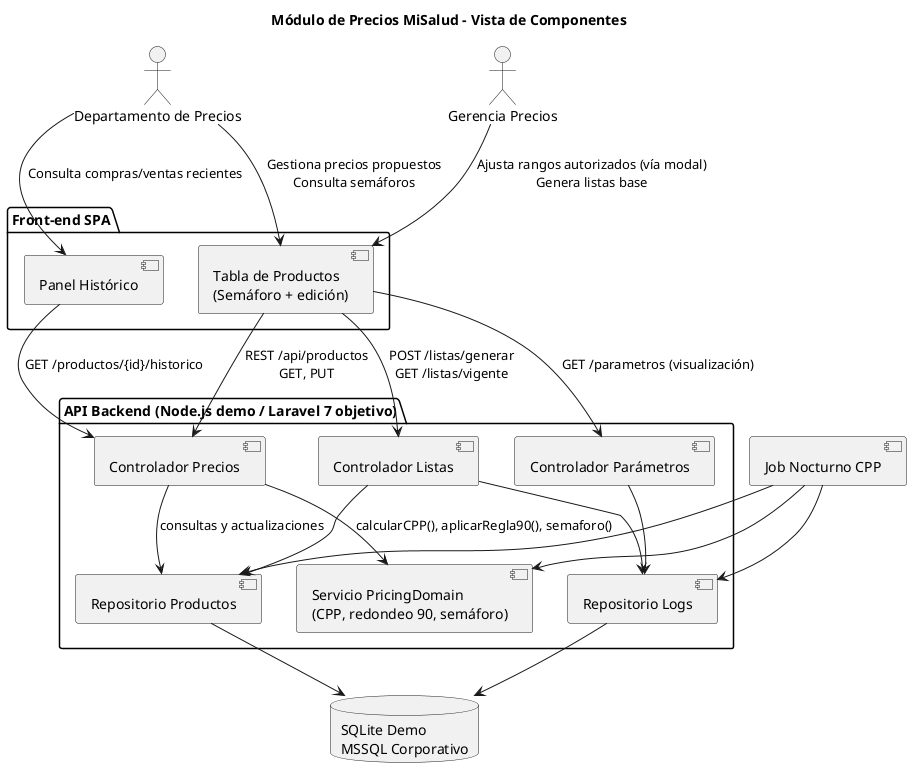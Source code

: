 @startuml
title Módulo de Precios MiSalud - Vista de Componentes

actor "Departamento de Precios" as Operador
actor "Gerencia Precios" as Gerencia

package "Front-end SPA" {
  component "Tabla de Productos\n(Semáforo + edición)" as UILista
  component "Panel Histórico" as UIPanel
}

package "API Backend (Node.js demo / Laravel 7 objetivo)" {
  component "Controlador Precios" as CPrecios
  component "Controlador Listas" as CListas
  component "Controlador Parámetros" as CParams
  component "Servicio PricingDomain\n(CPP, redondeo 90, semáforo)" as Dominio
  component "Repositorio Productos" as RepoProductos
  component "Repositorio Logs" as RepoLogs
}

database "SQLite Demo\nMSSQL Corporativo" as DB
component "Job Nocturno CPP" as JobCPP

Operador --> UILista : Gestiona precios propuestos\nConsulta semáforos
Operador --> UIPanel : Consulta compras/ventas recientes
Gerencia --> UILista : Ajusta rangos autorizados (vía modal)\nGenera listas base

UILista --> CPrecios : REST /api/productos\nGET, PUT
UILista --> CListas : POST /listas/generar\nGET /listas/vigente
UILista --> CParams : GET /parametros (visualización)
UIPanel --> CPrecios : GET /productos/{id}/historico

CPrecios --> Dominio : calcularCPP(), aplicarRegla90(), semaforo()
CPrecios --> RepoProductos : consultas y actualizaciones
CListas --> RepoProductos
CListas --> RepoLogs
CParams --> RepoLogs

RepoProductos --> DB
RepoLogs --> DB

JobCPP --> Dominio
JobCPP --> RepoProductos
JobCPP --> RepoLogs



@enduml
